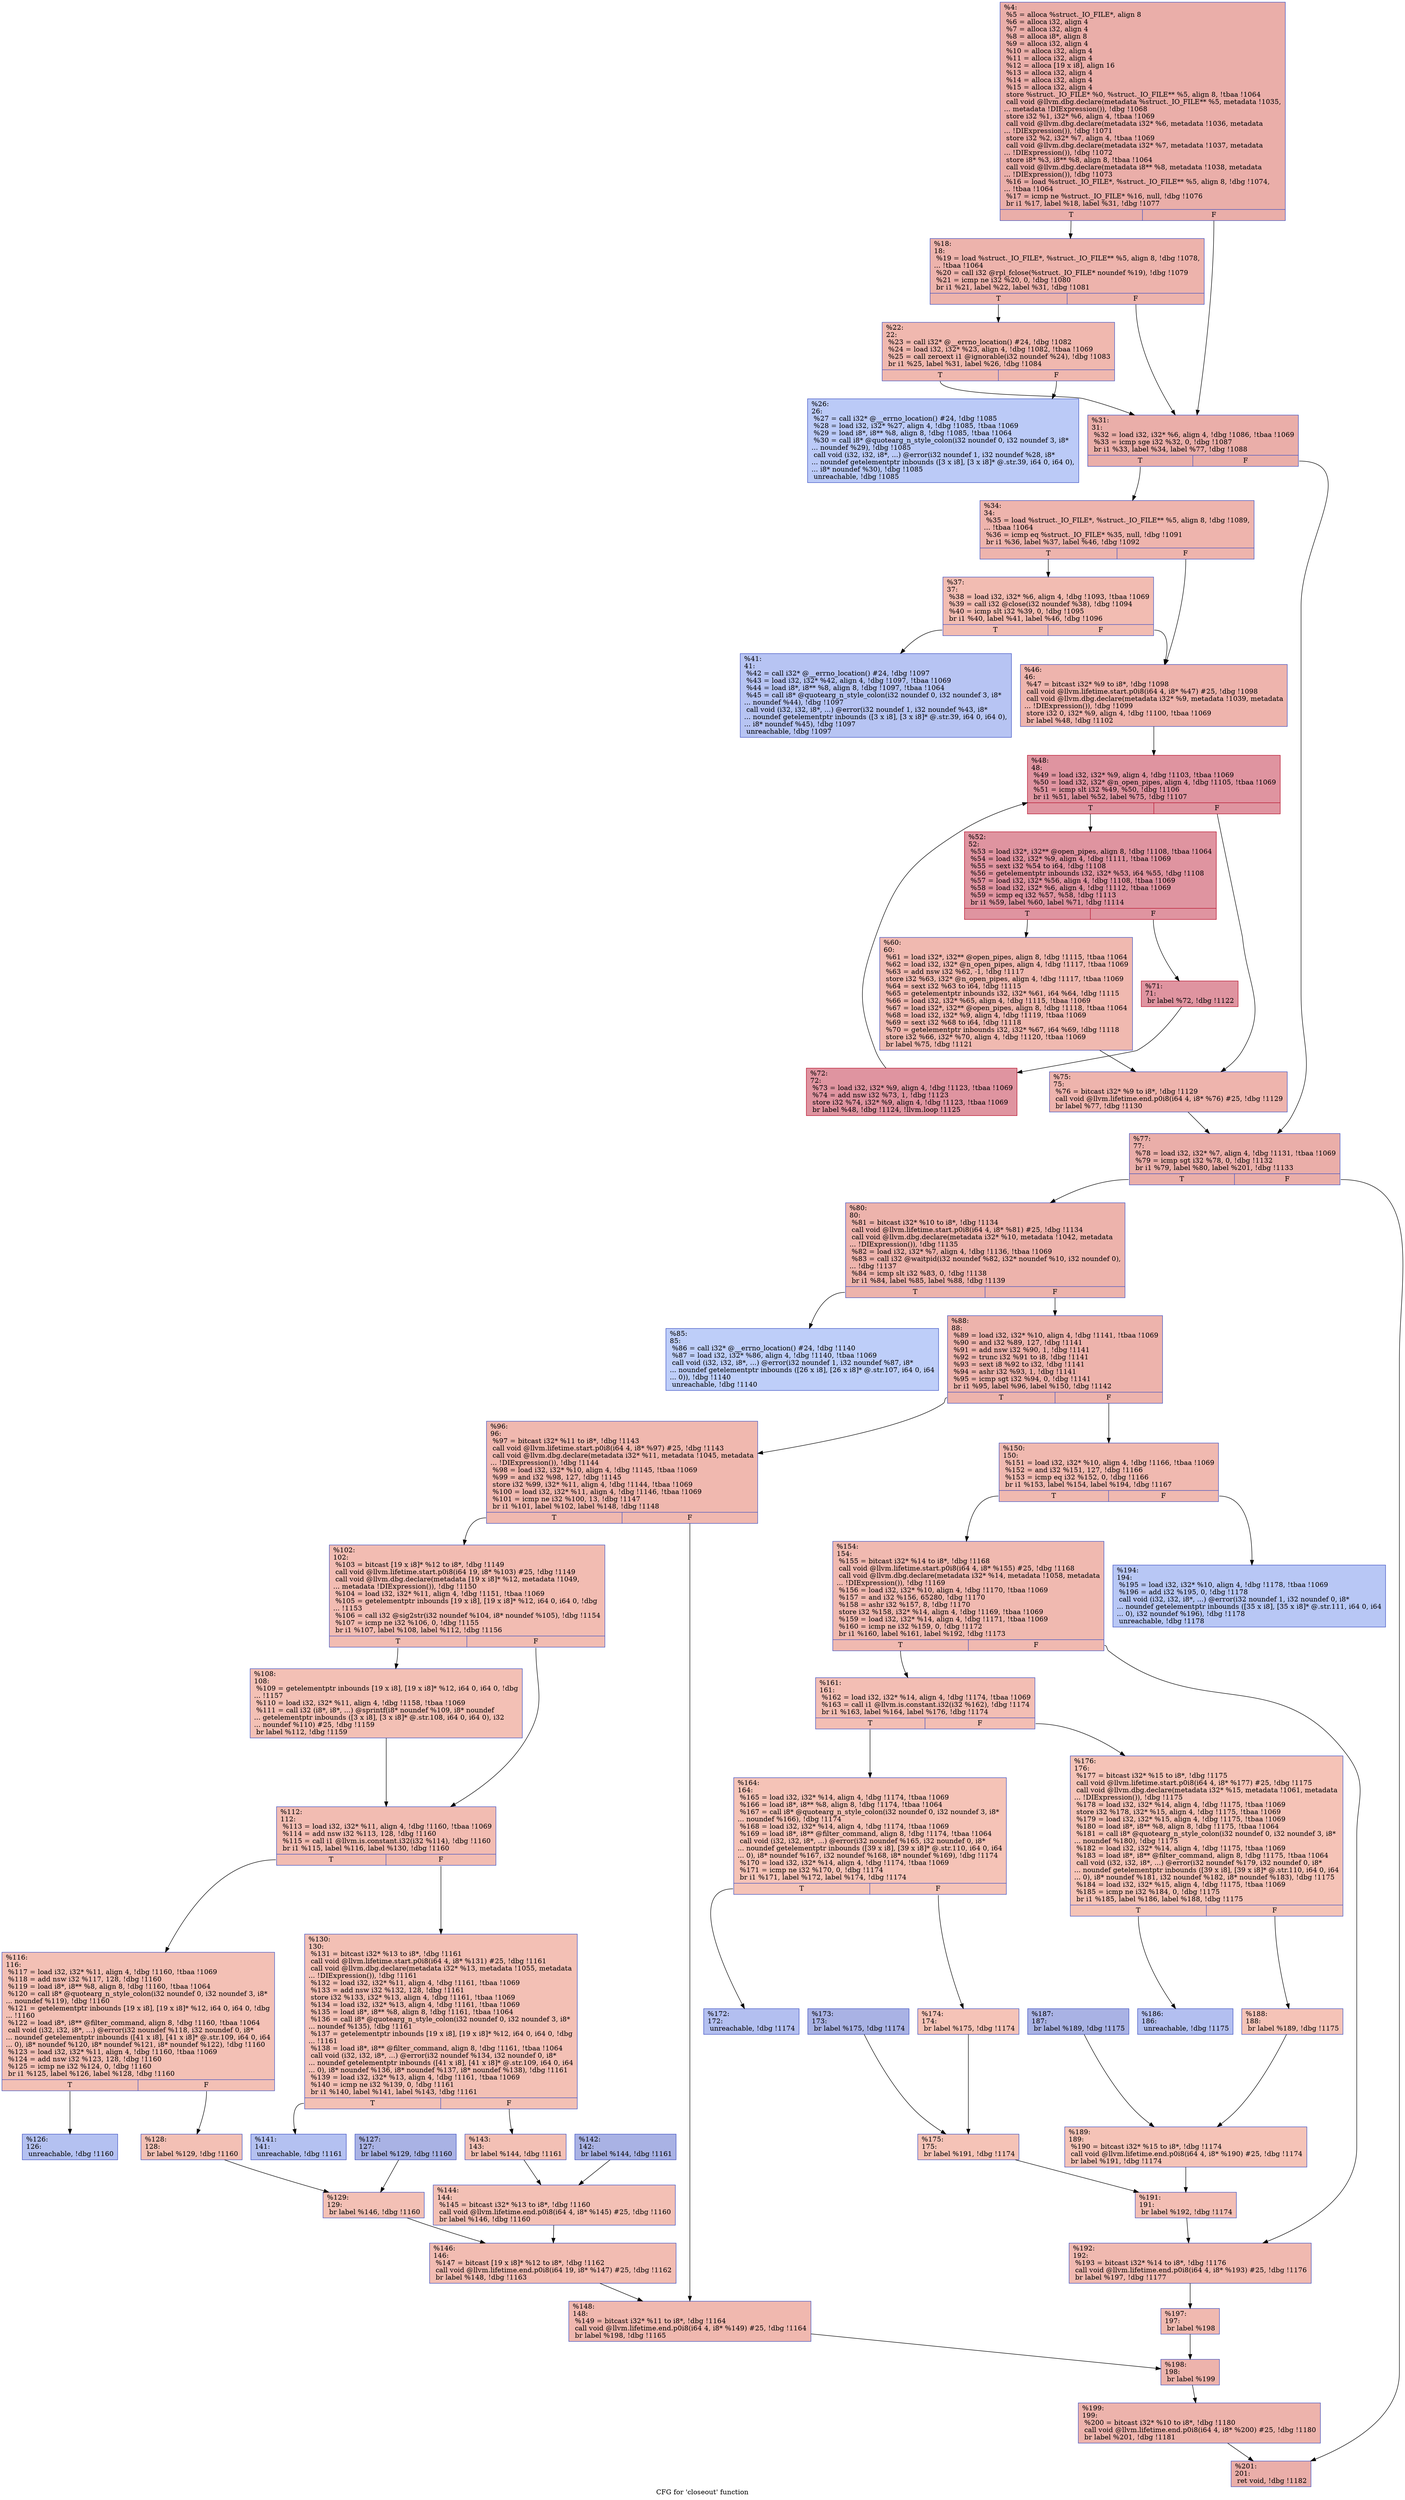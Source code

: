 digraph "CFG for 'closeout' function" {
	label="CFG for 'closeout' function";

	Node0xc6f160 [shape=record,color="#3d50c3ff", style=filled, fillcolor="#d0473d70",label="{%4:\l  %5 = alloca %struct._IO_FILE*, align 8\l  %6 = alloca i32, align 4\l  %7 = alloca i32, align 4\l  %8 = alloca i8*, align 8\l  %9 = alloca i32, align 4\l  %10 = alloca i32, align 4\l  %11 = alloca i32, align 4\l  %12 = alloca [19 x i8], align 16\l  %13 = alloca i32, align 4\l  %14 = alloca i32, align 4\l  %15 = alloca i32, align 4\l  store %struct._IO_FILE* %0, %struct._IO_FILE** %5, align 8, !tbaa !1064\l  call void @llvm.dbg.declare(metadata %struct._IO_FILE** %5, metadata !1035,\l... metadata !DIExpression()), !dbg !1068\l  store i32 %1, i32* %6, align 4, !tbaa !1069\l  call void @llvm.dbg.declare(metadata i32* %6, metadata !1036, metadata\l... !DIExpression()), !dbg !1071\l  store i32 %2, i32* %7, align 4, !tbaa !1069\l  call void @llvm.dbg.declare(metadata i32* %7, metadata !1037, metadata\l... !DIExpression()), !dbg !1072\l  store i8* %3, i8** %8, align 8, !tbaa !1064\l  call void @llvm.dbg.declare(metadata i8** %8, metadata !1038, metadata\l... !DIExpression()), !dbg !1073\l  %16 = load %struct._IO_FILE*, %struct._IO_FILE** %5, align 8, !dbg !1074,\l... !tbaa !1064\l  %17 = icmp ne %struct._IO_FILE* %16, null, !dbg !1076\l  br i1 %17, label %18, label %31, !dbg !1077\l|{<s0>T|<s1>F}}"];
	Node0xc6f160:s0 -> Node0xc6f430;
	Node0xc6f160:s1 -> Node0xc6f520;
	Node0xc6f430 [shape=record,color="#3d50c3ff", style=filled, fillcolor="#d6524470",label="{%18:\l18:                                               \l  %19 = load %struct._IO_FILE*, %struct._IO_FILE** %5, align 8, !dbg !1078,\l... !tbaa !1064\l  %20 = call i32 @rpl_fclose(%struct._IO_FILE* noundef %19), !dbg !1079\l  %21 = icmp ne i32 %20, 0, !dbg !1080\l  br i1 %21, label %22, label %31, !dbg !1081\l|{<s0>T|<s1>F}}"];
	Node0xc6f430:s0 -> Node0xc6f480;
	Node0xc6f430:s1 -> Node0xc6f520;
	Node0xc6f480 [shape=record,color="#3d50c3ff", style=filled, fillcolor="#dc5d4a70",label="{%22:\l22:                                               \l  %23 = call i32* @__errno_location() #24, !dbg !1082\l  %24 = load i32, i32* %23, align 4, !dbg !1082, !tbaa !1069\l  %25 = call zeroext i1 @ignorable(i32 noundef %24), !dbg !1083\l  br i1 %25, label %31, label %26, !dbg !1084\l|{<s0>T|<s1>F}}"];
	Node0xc6f480:s0 -> Node0xc6f520;
	Node0xc6f480:s1 -> Node0xc6f4d0;
	Node0xc6f4d0 [shape=record,color="#3d50c3ff", style=filled, fillcolor="#6687ed70",label="{%26:\l26:                                               \l  %27 = call i32* @__errno_location() #24, !dbg !1085\l  %28 = load i32, i32* %27, align 4, !dbg !1085, !tbaa !1069\l  %29 = load i8*, i8** %8, align 8, !dbg !1085, !tbaa !1064\l  %30 = call i8* @quotearg_n_style_colon(i32 noundef 0, i32 noundef 3, i8*\l... noundef %29), !dbg !1085\l  call void (i32, i32, i8*, ...) @error(i32 noundef 1, i32 noundef %28, i8*\l... noundef getelementptr inbounds ([3 x i8], [3 x i8]* @.str.39, i64 0, i64 0),\l... i8* noundef %30), !dbg !1085\l  unreachable, !dbg !1085\l}"];
	Node0xc6f520 [shape=record,color="#3d50c3ff", style=filled, fillcolor="#d0473d70",label="{%31:\l31:                                               \l  %32 = load i32, i32* %6, align 4, !dbg !1086, !tbaa !1069\l  %33 = icmp sge i32 %32, 0, !dbg !1087\l  br i1 %33, label %34, label %77, !dbg !1088\l|{<s0>T|<s1>F}}"];
	Node0xc6f520:s0 -> Node0xc6f570;
	Node0xc6f520:s1 -> Node0xc6f890;
	Node0xc6f570 [shape=record,color="#3d50c3ff", style=filled, fillcolor="#d8564670",label="{%34:\l34:                                               \l  %35 = load %struct._IO_FILE*, %struct._IO_FILE** %5, align 8, !dbg !1089,\l... !tbaa !1064\l  %36 = icmp eq %struct._IO_FILE* %35, null, !dbg !1091\l  br i1 %36, label %37, label %46, !dbg !1092\l|{<s0>T|<s1>F}}"];
	Node0xc6f570:s0 -> Node0xc6f5c0;
	Node0xc6f570:s1 -> Node0xc6f660;
	Node0xc6f5c0 [shape=record,color="#3d50c3ff", style=filled, fillcolor="#e1675170",label="{%37:\l37:                                               \l  %38 = load i32, i32* %6, align 4, !dbg !1093, !tbaa !1069\l  %39 = call i32 @close(i32 noundef %38), !dbg !1094\l  %40 = icmp slt i32 %39, 0, !dbg !1095\l  br i1 %40, label %41, label %46, !dbg !1096\l|{<s0>T|<s1>F}}"];
	Node0xc6f5c0:s0 -> Node0xc6f610;
	Node0xc6f5c0:s1 -> Node0xc6f660;
	Node0xc6f610 [shape=record,color="#3d50c3ff", style=filled, fillcolor="#5b7ae570",label="{%41:\l41:                                               \l  %42 = call i32* @__errno_location() #24, !dbg !1097\l  %43 = load i32, i32* %42, align 4, !dbg !1097, !tbaa !1069\l  %44 = load i8*, i8** %8, align 8, !dbg !1097, !tbaa !1064\l  %45 = call i8* @quotearg_n_style_colon(i32 noundef 0, i32 noundef 3, i8*\l... noundef %44), !dbg !1097\l  call void (i32, i32, i8*, ...) @error(i32 noundef 1, i32 noundef %43, i8*\l... noundef getelementptr inbounds ([3 x i8], [3 x i8]* @.str.39, i64 0, i64 0),\l... i8* noundef %45), !dbg !1097\l  unreachable, !dbg !1097\l}"];
	Node0xc6f660 [shape=record,color="#3d50c3ff", style=filled, fillcolor="#d8564670",label="{%46:\l46:                                               \l  %47 = bitcast i32* %9 to i8*, !dbg !1098\l  call void @llvm.lifetime.start.p0i8(i64 4, i8* %47) #25, !dbg !1098\l  call void @llvm.dbg.declare(metadata i32* %9, metadata !1039, metadata\l... !DIExpression()), !dbg !1099\l  store i32 0, i32* %9, align 4, !dbg !1100, !tbaa !1069\l  br label %48, !dbg !1102\l}"];
	Node0xc6f660 -> Node0xc6f6b0;
	Node0xc6f6b0 [shape=record,color="#b70d28ff", style=filled, fillcolor="#b70d2870",label="{%48:\l48:                                               \l  %49 = load i32, i32* %9, align 4, !dbg !1103, !tbaa !1069\l  %50 = load i32, i32* @n_open_pipes, align 4, !dbg !1105, !tbaa !1069\l  %51 = icmp slt i32 %49, %50, !dbg !1106\l  br i1 %51, label %52, label %75, !dbg !1107\l|{<s0>T|<s1>F}}"];
	Node0xc6f6b0:s0 -> Node0xc6f700;
	Node0xc6f6b0:s1 -> Node0xc6f840;
	Node0xc6f700 [shape=record,color="#b70d28ff", style=filled, fillcolor="#b70d2870",label="{%52:\l52:                                               \l  %53 = load i32*, i32** @open_pipes, align 8, !dbg !1108, !tbaa !1064\l  %54 = load i32, i32* %9, align 4, !dbg !1111, !tbaa !1069\l  %55 = sext i32 %54 to i64, !dbg !1108\l  %56 = getelementptr inbounds i32, i32* %53, i64 %55, !dbg !1108\l  %57 = load i32, i32* %56, align 4, !dbg !1108, !tbaa !1069\l  %58 = load i32, i32* %6, align 4, !dbg !1112, !tbaa !1069\l  %59 = icmp eq i32 %57, %58, !dbg !1113\l  br i1 %59, label %60, label %71, !dbg !1114\l|{<s0>T|<s1>F}}"];
	Node0xc6f700:s0 -> Node0xc6f750;
	Node0xc6f700:s1 -> Node0xc6f7a0;
	Node0xc6f750 [shape=record,color="#3d50c3ff", style=filled, fillcolor="#de614d70",label="{%60:\l60:                                               \l  %61 = load i32*, i32** @open_pipes, align 8, !dbg !1115, !tbaa !1064\l  %62 = load i32, i32* @n_open_pipes, align 4, !dbg !1117, !tbaa !1069\l  %63 = add nsw i32 %62, -1, !dbg !1117\l  store i32 %63, i32* @n_open_pipes, align 4, !dbg !1117, !tbaa !1069\l  %64 = sext i32 %63 to i64, !dbg !1115\l  %65 = getelementptr inbounds i32, i32* %61, i64 %64, !dbg !1115\l  %66 = load i32, i32* %65, align 4, !dbg !1115, !tbaa !1069\l  %67 = load i32*, i32** @open_pipes, align 8, !dbg !1118, !tbaa !1064\l  %68 = load i32, i32* %9, align 4, !dbg !1119, !tbaa !1069\l  %69 = sext i32 %68 to i64, !dbg !1118\l  %70 = getelementptr inbounds i32, i32* %67, i64 %69, !dbg !1118\l  store i32 %66, i32* %70, align 4, !dbg !1120, !tbaa !1069\l  br label %75, !dbg !1121\l}"];
	Node0xc6f750 -> Node0xc6f840;
	Node0xc6f7a0 [shape=record,color="#b70d28ff", style=filled, fillcolor="#b70d2870",label="{%71:\l71:                                               \l  br label %72, !dbg !1122\l}"];
	Node0xc6f7a0 -> Node0xc6f7f0;
	Node0xc6f7f0 [shape=record,color="#b70d28ff", style=filled, fillcolor="#b70d2870",label="{%72:\l72:                                               \l  %73 = load i32, i32* %9, align 4, !dbg !1123, !tbaa !1069\l  %74 = add nsw i32 %73, 1, !dbg !1123\l  store i32 %74, i32* %9, align 4, !dbg !1123, !tbaa !1069\l  br label %48, !dbg !1124, !llvm.loop !1125\l}"];
	Node0xc6f7f0 -> Node0xc6f6b0;
	Node0xc6f840 [shape=record,color="#3d50c3ff", style=filled, fillcolor="#d8564670",label="{%75:\l75:                                               \l  %76 = bitcast i32* %9 to i8*, !dbg !1129\l  call void @llvm.lifetime.end.p0i8(i64 4, i8* %76) #25, !dbg !1129\l  br label %77, !dbg !1130\l}"];
	Node0xc6f840 -> Node0xc6f890;
	Node0xc6f890 [shape=record,color="#3d50c3ff", style=filled, fillcolor="#d0473d70",label="{%77:\l77:                                               \l  %78 = load i32, i32* %7, align 4, !dbg !1131, !tbaa !1069\l  %79 = icmp sgt i32 %78, 0, !dbg !1132\l  br i1 %79, label %80, label %201, !dbg !1133\l|{<s0>T|<s1>F}}"];
	Node0xc6f890:s0 -> Node0xc6f8e0;
	Node0xc6f890:s1 -> Node0xc704c0;
	Node0xc6f8e0 [shape=record,color="#3d50c3ff", style=filled, fillcolor="#d6524470",label="{%80:\l80:                                               \l  %81 = bitcast i32* %10 to i8*, !dbg !1134\l  call void @llvm.lifetime.start.p0i8(i64 4, i8* %81) #25, !dbg !1134\l  call void @llvm.dbg.declare(metadata i32* %10, metadata !1042, metadata\l... !DIExpression()), !dbg !1135\l  %82 = load i32, i32* %7, align 4, !dbg !1136, !tbaa !1069\l  %83 = call i32 @waitpid(i32 noundef %82, i32* noundef %10, i32 noundef 0),\l... !dbg !1137\l  %84 = icmp slt i32 %83, 0, !dbg !1138\l  br i1 %84, label %85, label %88, !dbg !1139\l|{<s0>T|<s1>F}}"];
	Node0xc6f8e0:s0 -> Node0xc6f930;
	Node0xc6f8e0:s1 -> Node0xc6f980;
	Node0xc6f930 [shape=record,color="#3d50c3ff", style=filled, fillcolor="#6c8ff170",label="{%85:\l85:                                               \l  %86 = call i32* @__errno_location() #24, !dbg !1140\l  %87 = load i32, i32* %86, align 4, !dbg !1140, !tbaa !1069\l  call void (i32, i32, i8*, ...) @error(i32 noundef 1, i32 noundef %87, i8*\l... noundef getelementptr inbounds ([26 x i8], [26 x i8]* @.str.107, i64 0, i64\l... 0)), !dbg !1140\l  unreachable, !dbg !1140\l}"];
	Node0xc6f980 [shape=record,color="#3d50c3ff", style=filled, fillcolor="#d6524470",label="{%88:\l88:                                               \l  %89 = load i32, i32* %10, align 4, !dbg !1141, !tbaa !1069\l  %90 = and i32 %89, 127, !dbg !1141\l  %91 = add nsw i32 %90, 1, !dbg !1141\l  %92 = trunc i32 %91 to i8, !dbg !1141\l  %93 = sext i8 %92 to i32, !dbg !1141\l  %94 = ashr i32 %93, 1, !dbg !1141\l  %95 = icmp sgt i32 %94, 0, !dbg !1141\l  br i1 %95, label %96, label %150, !dbg !1142\l|{<s0>T|<s1>F}}"];
	Node0xc6f980:s0 -> Node0xc6f9d0;
	Node0xc6f980:s1 -> Node0xc6fed0;
	Node0xc6f9d0 [shape=record,color="#3d50c3ff", style=filled, fillcolor="#dc5d4a70",label="{%96:\l96:                                               \l  %97 = bitcast i32* %11 to i8*, !dbg !1143\l  call void @llvm.lifetime.start.p0i8(i64 4, i8* %97) #25, !dbg !1143\l  call void @llvm.dbg.declare(metadata i32* %11, metadata !1045, metadata\l... !DIExpression()), !dbg !1144\l  %98 = load i32, i32* %10, align 4, !dbg !1145, !tbaa !1069\l  %99 = and i32 %98, 127, !dbg !1145\l  store i32 %99, i32* %11, align 4, !dbg !1144, !tbaa !1069\l  %100 = load i32, i32* %11, align 4, !dbg !1146, !tbaa !1069\l  %101 = icmp ne i32 %100, 13, !dbg !1147\l  br i1 %101, label %102, label %148, !dbg !1148\l|{<s0>T|<s1>F}}"];
	Node0xc6f9d0:s0 -> Node0xc6fa20;
	Node0xc6f9d0:s1 -> Node0xc6fe80;
	Node0xc6fa20 [shape=record,color="#3d50c3ff", style=filled, fillcolor="#e1675170",label="{%102:\l102:                                              \l  %103 = bitcast [19 x i8]* %12 to i8*, !dbg !1149\l  call void @llvm.lifetime.start.p0i8(i64 19, i8* %103) #25, !dbg !1149\l  call void @llvm.dbg.declare(metadata [19 x i8]* %12, metadata !1049,\l... metadata !DIExpression()), !dbg !1150\l  %104 = load i32, i32* %11, align 4, !dbg !1151, !tbaa !1069\l  %105 = getelementptr inbounds [19 x i8], [19 x i8]* %12, i64 0, i64 0, !dbg\l... !1153\l  %106 = call i32 @sig2str(i32 noundef %104, i8* noundef %105), !dbg !1154\l  %107 = icmp ne i32 %106, 0, !dbg !1155\l  br i1 %107, label %108, label %112, !dbg !1156\l|{<s0>T|<s1>F}}"];
	Node0xc6fa20:s0 -> Node0xc6fa70;
	Node0xc6fa20:s1 -> Node0xc6fac0;
	Node0xc6fa70 [shape=record,color="#3d50c3ff", style=filled, fillcolor="#e5705870",label="{%108:\l108:                                              \l  %109 = getelementptr inbounds [19 x i8], [19 x i8]* %12, i64 0, i64 0, !dbg\l... !1157\l  %110 = load i32, i32* %11, align 4, !dbg !1158, !tbaa !1069\l  %111 = call i32 (i8*, i8*, ...) @sprintf(i8* noundef %109, i8* noundef\l... getelementptr inbounds ([3 x i8], [3 x i8]* @.str.108, i64 0, i64 0), i32\l... noundef %110) #25, !dbg !1159\l  br label %112, !dbg !1159\l}"];
	Node0xc6fa70 -> Node0xc6fac0;
	Node0xc6fac0 [shape=record,color="#3d50c3ff", style=filled, fillcolor="#e1675170",label="{%112:\l112:                                              \l  %113 = load i32, i32* %11, align 4, !dbg !1160, !tbaa !1069\l  %114 = add nsw i32 %113, 128, !dbg !1160\l  %115 = call i1 @llvm.is.constant.i32(i32 %114), !dbg !1160\l  br i1 %115, label %116, label %130, !dbg !1160\l|{<s0>T|<s1>F}}"];
	Node0xc6fac0:s0 -> Node0xc6fb10;
	Node0xc6fac0:s1 -> Node0xc6fca0;
	Node0xc6fb10 [shape=record,color="#3d50c3ff", style=filled, fillcolor="#e5705870",label="{%116:\l116:                                              \l  %117 = load i32, i32* %11, align 4, !dbg !1160, !tbaa !1069\l  %118 = add nsw i32 %117, 128, !dbg !1160\l  %119 = load i8*, i8** %8, align 8, !dbg !1160, !tbaa !1064\l  %120 = call i8* @quotearg_n_style_colon(i32 noundef 0, i32 noundef 3, i8*\l... noundef %119), !dbg !1160\l  %121 = getelementptr inbounds [19 x i8], [19 x i8]* %12, i64 0, i64 0, !dbg\l... !1160\l  %122 = load i8*, i8** @filter_command, align 8, !dbg !1160, !tbaa !1064\l  call void (i32, i32, i8*, ...) @error(i32 noundef %118, i32 noundef 0, i8*\l... noundef getelementptr inbounds ([41 x i8], [41 x i8]* @.str.109, i64 0, i64\l... 0), i8* noundef %120, i8* noundef %121, i8* noundef %122), !dbg !1160\l  %123 = load i32, i32* %11, align 4, !dbg !1160, !tbaa !1069\l  %124 = add nsw i32 %123, 128, !dbg !1160\l  %125 = icmp ne i32 %124, 0, !dbg !1160\l  br i1 %125, label %126, label %128, !dbg !1160\l|{<s0>T|<s1>F}}"];
	Node0xc6fb10:s0 -> Node0xc6fb60;
	Node0xc6fb10:s1 -> Node0xc6fc00;
	Node0xc6fb60 [shape=record,color="#3d50c3ff", style=filled, fillcolor="#5572df70",label="{%126:\l126:                                              \l  unreachable, !dbg !1160\l}"];
	Node0xc6fbb0 [shape=record,color="#3d50c3ff", style=filled, fillcolor="#3d50c370",label="{%127:\l127:                                              \l  br label %129, !dbg !1160\l}"];
	Node0xc6fbb0 -> Node0xc6fc50;
	Node0xc6fc00 [shape=record,color="#3d50c3ff", style=filled, fillcolor="#e5705870",label="{%128:\l128:                                              \l  br label %129, !dbg !1160\l}"];
	Node0xc6fc00 -> Node0xc6fc50;
	Node0xc6fc50 [shape=record,color="#3d50c3ff", style=filled, fillcolor="#e5705870",label="{%129:\l129:                                              \l  br label %146, !dbg !1160\l}"];
	Node0xc6fc50 -> Node0xc6fe30;
	Node0xc6fca0 [shape=record,color="#3d50c3ff", style=filled, fillcolor="#e5705870",label="{%130:\l130:                                              \l  %131 = bitcast i32* %13 to i8*, !dbg !1161\l  call void @llvm.lifetime.start.p0i8(i64 4, i8* %131) #25, !dbg !1161\l  call void @llvm.dbg.declare(metadata i32* %13, metadata !1055, metadata\l... !DIExpression()), !dbg !1161\l  %132 = load i32, i32* %11, align 4, !dbg !1161, !tbaa !1069\l  %133 = add nsw i32 %132, 128, !dbg !1161\l  store i32 %133, i32* %13, align 4, !dbg !1161, !tbaa !1069\l  %134 = load i32, i32* %13, align 4, !dbg !1161, !tbaa !1069\l  %135 = load i8*, i8** %8, align 8, !dbg !1161, !tbaa !1064\l  %136 = call i8* @quotearg_n_style_colon(i32 noundef 0, i32 noundef 3, i8*\l... noundef %135), !dbg !1161\l  %137 = getelementptr inbounds [19 x i8], [19 x i8]* %12, i64 0, i64 0, !dbg\l... !1161\l  %138 = load i8*, i8** @filter_command, align 8, !dbg !1161, !tbaa !1064\l  call void (i32, i32, i8*, ...) @error(i32 noundef %134, i32 noundef 0, i8*\l... noundef getelementptr inbounds ([41 x i8], [41 x i8]* @.str.109, i64 0, i64\l... 0), i8* noundef %136, i8* noundef %137, i8* noundef %138), !dbg !1161\l  %139 = load i32, i32* %13, align 4, !dbg !1161, !tbaa !1069\l  %140 = icmp ne i32 %139, 0, !dbg !1161\l  br i1 %140, label %141, label %143, !dbg !1161\l|{<s0>T|<s1>F}}"];
	Node0xc6fca0:s0 -> Node0xc6fcf0;
	Node0xc6fca0:s1 -> Node0xc6fd90;
	Node0xc6fcf0 [shape=record,color="#3d50c3ff", style=filled, fillcolor="#5572df70",label="{%141:\l141:                                              \l  unreachable, !dbg !1161\l}"];
	Node0xc6fd40 [shape=record,color="#3d50c3ff", style=filled, fillcolor="#3d50c370",label="{%142:\l142:                                              \l  br label %144, !dbg !1161\l}"];
	Node0xc6fd40 -> Node0xc6fde0;
	Node0xc6fd90 [shape=record,color="#3d50c3ff", style=filled, fillcolor="#e5705870",label="{%143:\l143:                                              \l  br label %144, !dbg !1161\l}"];
	Node0xc6fd90 -> Node0xc6fde0;
	Node0xc6fde0 [shape=record,color="#3d50c3ff", style=filled, fillcolor="#e5705870",label="{%144:\l144:                                              \l  %145 = bitcast i32* %13 to i8*, !dbg !1160\l  call void @llvm.lifetime.end.p0i8(i64 4, i8* %145) #25, !dbg !1160\l  br label %146, !dbg !1160\l}"];
	Node0xc6fde0 -> Node0xc6fe30;
	Node0xc6fe30 [shape=record,color="#3d50c3ff", style=filled, fillcolor="#e1675170",label="{%146:\l146:                                              \l  %147 = bitcast [19 x i8]* %12 to i8*, !dbg !1162\l  call void @llvm.lifetime.end.p0i8(i64 19, i8* %147) #25, !dbg !1162\l  br label %148, !dbg !1163\l}"];
	Node0xc6fe30 -> Node0xc6fe80;
	Node0xc6fe80 [shape=record,color="#3d50c3ff", style=filled, fillcolor="#dc5d4a70",label="{%148:\l148:                                              \l  %149 = bitcast i32* %11 to i8*, !dbg !1164\l  call void @llvm.lifetime.end.p0i8(i64 4, i8* %149) #25, !dbg !1164\l  br label %198, !dbg !1165\l}"];
	Node0xc6fe80 -> Node0xc70420;
	Node0xc6fed0 [shape=record,color="#3d50c3ff", style=filled, fillcolor="#de614d70",label="{%150:\l150:                                              \l  %151 = load i32, i32* %10, align 4, !dbg !1166, !tbaa !1069\l  %152 = and i32 %151, 127, !dbg !1166\l  %153 = icmp eq i32 %152, 0, !dbg !1166\l  br i1 %153, label %154, label %194, !dbg !1167\l|{<s0>T|<s1>F}}"];
	Node0xc6fed0:s0 -> Node0xc6ff20;
	Node0xc6fed0:s1 -> Node0xc70380;
	Node0xc6ff20 [shape=record,color="#3d50c3ff", style=filled, fillcolor="#de614d70",label="{%154:\l154:                                              \l  %155 = bitcast i32* %14 to i8*, !dbg !1168\l  call void @llvm.lifetime.start.p0i8(i64 4, i8* %155) #25, !dbg !1168\l  call void @llvm.dbg.declare(metadata i32* %14, metadata !1058, metadata\l... !DIExpression()), !dbg !1169\l  %156 = load i32, i32* %10, align 4, !dbg !1170, !tbaa !1069\l  %157 = and i32 %156, 65280, !dbg !1170\l  %158 = ashr i32 %157, 8, !dbg !1170\l  store i32 %158, i32* %14, align 4, !dbg !1169, !tbaa !1069\l  %159 = load i32, i32* %14, align 4, !dbg !1171, !tbaa !1069\l  %160 = icmp ne i32 %159, 0, !dbg !1172\l  br i1 %160, label %161, label %192, !dbg !1173\l|{<s0>T|<s1>F}}"];
	Node0xc6ff20:s0 -> Node0xc6ff70;
	Node0xc6ff20:s1 -> Node0xc70330;
	Node0xc6ff70 [shape=record,color="#3d50c3ff", style=filled, fillcolor="#e36c5570",label="{%161:\l161:                                              \l  %162 = load i32, i32* %14, align 4, !dbg !1174, !tbaa !1069\l  %163 = call i1 @llvm.is.constant.i32(i32 %162), !dbg !1174\l  br i1 %163, label %164, label %176, !dbg !1174\l|{<s0>T|<s1>F}}"];
	Node0xc6ff70:s0 -> Node0xc6ffc0;
	Node0xc6ff70:s1 -> Node0xc70150;
	Node0xc6ffc0 [shape=record,color="#3d50c3ff", style=filled, fillcolor="#e8765c70",label="{%164:\l164:                                              \l  %165 = load i32, i32* %14, align 4, !dbg !1174, !tbaa !1069\l  %166 = load i8*, i8** %8, align 8, !dbg !1174, !tbaa !1064\l  %167 = call i8* @quotearg_n_style_colon(i32 noundef 0, i32 noundef 3, i8*\l... noundef %166), !dbg !1174\l  %168 = load i32, i32* %14, align 4, !dbg !1174, !tbaa !1069\l  %169 = load i8*, i8** @filter_command, align 8, !dbg !1174, !tbaa !1064\l  call void (i32, i32, i8*, ...) @error(i32 noundef %165, i32 noundef 0, i8*\l... noundef getelementptr inbounds ([39 x i8], [39 x i8]* @.str.110, i64 0, i64\l... 0), i8* noundef %167, i32 noundef %168, i8* noundef %169), !dbg !1174\l  %170 = load i32, i32* %14, align 4, !dbg !1174, !tbaa !1069\l  %171 = icmp ne i32 %170, 0, !dbg !1174\l  br i1 %171, label %172, label %174, !dbg !1174\l|{<s0>T|<s1>F}}"];
	Node0xc6ffc0:s0 -> Node0xc70010;
	Node0xc6ffc0:s1 -> Node0xc700b0;
	Node0xc70010 [shape=record,color="#3d50c3ff", style=filled, fillcolor="#536edd70",label="{%172:\l172:                                              \l  unreachable, !dbg !1174\l}"];
	Node0xc70060 [shape=record,color="#3d50c3ff", style=filled, fillcolor="#3d50c370",label="{%173:\l173:                                              \l  br label %175, !dbg !1174\l}"];
	Node0xc70060 -> Node0xc70100;
	Node0xc700b0 [shape=record,color="#3d50c3ff", style=filled, fillcolor="#e8765c70",label="{%174:\l174:                                              \l  br label %175, !dbg !1174\l}"];
	Node0xc700b0 -> Node0xc70100;
	Node0xc70100 [shape=record,color="#3d50c3ff", style=filled, fillcolor="#e8765c70",label="{%175:\l175:                                              \l  br label %191, !dbg !1174\l}"];
	Node0xc70100 -> Node0xc702e0;
	Node0xc70150 [shape=record,color="#3d50c3ff", style=filled, fillcolor="#e8765c70",label="{%176:\l176:                                              \l  %177 = bitcast i32* %15 to i8*, !dbg !1175\l  call void @llvm.lifetime.start.p0i8(i64 4, i8* %177) #25, !dbg !1175\l  call void @llvm.dbg.declare(metadata i32* %15, metadata !1061, metadata\l... !DIExpression()), !dbg !1175\l  %178 = load i32, i32* %14, align 4, !dbg !1175, !tbaa !1069\l  store i32 %178, i32* %15, align 4, !dbg !1175, !tbaa !1069\l  %179 = load i32, i32* %15, align 4, !dbg !1175, !tbaa !1069\l  %180 = load i8*, i8** %8, align 8, !dbg !1175, !tbaa !1064\l  %181 = call i8* @quotearg_n_style_colon(i32 noundef 0, i32 noundef 3, i8*\l... noundef %180), !dbg !1175\l  %182 = load i32, i32* %14, align 4, !dbg !1175, !tbaa !1069\l  %183 = load i8*, i8** @filter_command, align 8, !dbg !1175, !tbaa !1064\l  call void (i32, i32, i8*, ...) @error(i32 noundef %179, i32 noundef 0, i8*\l... noundef getelementptr inbounds ([39 x i8], [39 x i8]* @.str.110, i64 0, i64\l... 0), i8* noundef %181, i32 noundef %182, i8* noundef %183), !dbg !1175\l  %184 = load i32, i32* %15, align 4, !dbg !1175, !tbaa !1069\l  %185 = icmp ne i32 %184, 0, !dbg !1175\l  br i1 %185, label %186, label %188, !dbg !1175\l|{<s0>T|<s1>F}}"];
	Node0xc70150:s0 -> Node0xc701a0;
	Node0xc70150:s1 -> Node0xc70240;
	Node0xc701a0 [shape=record,color="#3d50c3ff", style=filled, fillcolor="#536edd70",label="{%186:\l186:                                              \l  unreachable, !dbg !1175\l}"];
	Node0xc701f0 [shape=record,color="#3d50c3ff", style=filled, fillcolor="#3d50c370",label="{%187:\l187:                                              \l  br label %189, !dbg !1175\l}"];
	Node0xc701f0 -> Node0xc70290;
	Node0xc70240 [shape=record,color="#3d50c3ff", style=filled, fillcolor="#e8765c70",label="{%188:\l188:                                              \l  br label %189, !dbg !1175\l}"];
	Node0xc70240 -> Node0xc70290;
	Node0xc70290 [shape=record,color="#3d50c3ff", style=filled, fillcolor="#e8765c70",label="{%189:\l189:                                              \l  %190 = bitcast i32* %15 to i8*, !dbg !1174\l  call void @llvm.lifetime.end.p0i8(i64 4, i8* %190) #25, !dbg !1174\l  br label %191, !dbg !1174\l}"];
	Node0xc70290 -> Node0xc702e0;
	Node0xc702e0 [shape=record,color="#3d50c3ff", style=filled, fillcolor="#e36c5570",label="{%191:\l191:                                              \l  br label %192, !dbg !1174\l}"];
	Node0xc702e0 -> Node0xc70330;
	Node0xc70330 [shape=record,color="#3d50c3ff", style=filled, fillcolor="#de614d70",label="{%192:\l192:                                              \l  %193 = bitcast i32* %14 to i8*, !dbg !1176\l  call void @llvm.lifetime.end.p0i8(i64 4, i8* %193) #25, !dbg !1176\l  br label %197, !dbg !1177\l}"];
	Node0xc70330 -> Node0xc703d0;
	Node0xc70380 [shape=record,color="#3d50c3ff", style=filled, fillcolor="#5f7fe870",label="{%194:\l194:                                              \l  %195 = load i32, i32* %10, align 4, !dbg !1178, !tbaa !1069\l  %196 = add i32 %195, 0, !dbg !1178\l  call void (i32, i32, i8*, ...) @error(i32 noundef 1, i32 noundef 0, i8*\l... noundef getelementptr inbounds ([35 x i8], [35 x i8]* @.str.111, i64 0, i64\l... 0), i32 noundef %196), !dbg !1178\l  unreachable, !dbg !1178\l}"];
	Node0xc703d0 [shape=record,color="#3d50c3ff", style=filled, fillcolor="#de614d70",label="{%197:\l197:                                              \l  br label %198\l}"];
	Node0xc703d0 -> Node0xc70420;
	Node0xc70420 [shape=record,color="#3d50c3ff", style=filled, fillcolor="#d6524470",label="{%198:\l198:                                              \l  br label %199\l}"];
	Node0xc70420 -> Node0xc70470;
	Node0xc70470 [shape=record,color="#3d50c3ff", style=filled, fillcolor="#d6524470",label="{%199:\l199:                                              \l  %200 = bitcast i32* %10 to i8*, !dbg !1180\l  call void @llvm.lifetime.end.p0i8(i64 4, i8* %200) #25, !dbg !1180\l  br label %201, !dbg !1181\l}"];
	Node0xc70470 -> Node0xc704c0;
	Node0xc704c0 [shape=record,color="#3d50c3ff", style=filled, fillcolor="#d0473d70",label="{%201:\l201:                                              \l  ret void, !dbg !1182\l}"];
}

